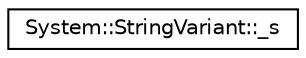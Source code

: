 digraph G
{
  edge [fontname="Helvetica",fontsize="10",labelfontname="Helvetica",labelfontsize="10"];
  node [fontname="Helvetica",fontsize="10",shape=record];
  rankdir="LR";
  Node1 [label="System::StringVariant::_s",height=0.2,width=0.4,color="black", fillcolor="white", style="filled",URL="$struct_system_1_1_string_variant_1_1__s.html"];
}
